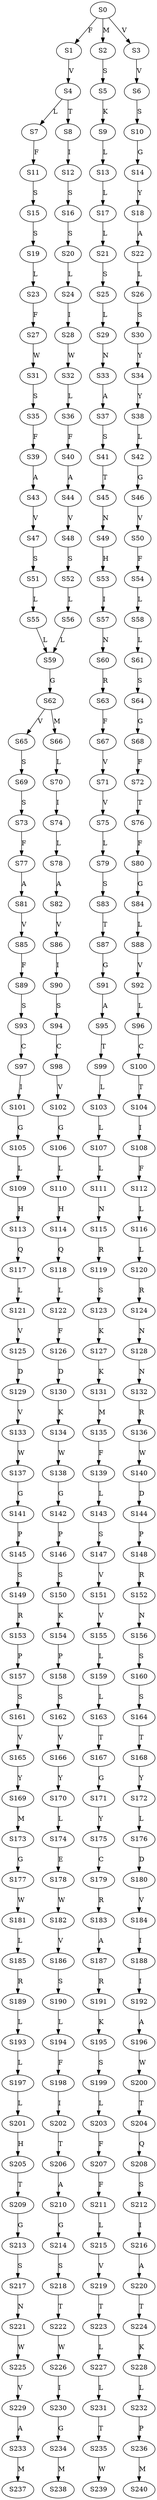 strict digraph  {
	S0 -> S1 [ label = F ];
	S0 -> S2 [ label = M ];
	S0 -> S3 [ label = V ];
	S1 -> S4 [ label = V ];
	S2 -> S5 [ label = S ];
	S3 -> S6 [ label = V ];
	S4 -> S7 [ label = L ];
	S4 -> S8 [ label = T ];
	S5 -> S9 [ label = K ];
	S6 -> S10 [ label = S ];
	S7 -> S11 [ label = F ];
	S8 -> S12 [ label = I ];
	S9 -> S13 [ label = L ];
	S10 -> S14 [ label = G ];
	S11 -> S15 [ label = S ];
	S12 -> S16 [ label = S ];
	S13 -> S17 [ label = L ];
	S14 -> S18 [ label = Y ];
	S15 -> S19 [ label = S ];
	S16 -> S20 [ label = S ];
	S17 -> S21 [ label = L ];
	S18 -> S22 [ label = A ];
	S19 -> S23 [ label = L ];
	S20 -> S24 [ label = L ];
	S21 -> S25 [ label = S ];
	S22 -> S26 [ label = L ];
	S23 -> S27 [ label = F ];
	S24 -> S28 [ label = I ];
	S25 -> S29 [ label = L ];
	S26 -> S30 [ label = S ];
	S27 -> S31 [ label = W ];
	S28 -> S32 [ label = W ];
	S29 -> S33 [ label = N ];
	S30 -> S34 [ label = Y ];
	S31 -> S35 [ label = S ];
	S32 -> S36 [ label = L ];
	S33 -> S37 [ label = A ];
	S34 -> S38 [ label = Y ];
	S35 -> S39 [ label = F ];
	S36 -> S40 [ label = F ];
	S37 -> S41 [ label = S ];
	S38 -> S42 [ label = L ];
	S39 -> S43 [ label = A ];
	S40 -> S44 [ label = A ];
	S41 -> S45 [ label = T ];
	S42 -> S46 [ label = G ];
	S43 -> S47 [ label = V ];
	S44 -> S48 [ label = V ];
	S45 -> S49 [ label = N ];
	S46 -> S50 [ label = V ];
	S47 -> S51 [ label = S ];
	S48 -> S52 [ label = S ];
	S49 -> S53 [ label = H ];
	S50 -> S54 [ label = F ];
	S51 -> S55 [ label = L ];
	S52 -> S56 [ label = L ];
	S53 -> S57 [ label = I ];
	S54 -> S58 [ label = L ];
	S55 -> S59 [ label = L ];
	S56 -> S59 [ label = L ];
	S57 -> S60 [ label = N ];
	S58 -> S61 [ label = L ];
	S59 -> S62 [ label = G ];
	S60 -> S63 [ label = R ];
	S61 -> S64 [ label = S ];
	S62 -> S65 [ label = V ];
	S62 -> S66 [ label = M ];
	S63 -> S67 [ label = F ];
	S64 -> S68 [ label = G ];
	S65 -> S69 [ label = S ];
	S66 -> S70 [ label = L ];
	S67 -> S71 [ label = V ];
	S68 -> S72 [ label = F ];
	S69 -> S73 [ label = S ];
	S70 -> S74 [ label = I ];
	S71 -> S75 [ label = V ];
	S72 -> S76 [ label = T ];
	S73 -> S77 [ label = F ];
	S74 -> S78 [ label = L ];
	S75 -> S79 [ label = L ];
	S76 -> S80 [ label = F ];
	S77 -> S81 [ label = A ];
	S78 -> S82 [ label = A ];
	S79 -> S83 [ label = S ];
	S80 -> S84 [ label = G ];
	S81 -> S85 [ label = V ];
	S82 -> S86 [ label = V ];
	S83 -> S87 [ label = T ];
	S84 -> S88 [ label = L ];
	S85 -> S89 [ label = F ];
	S86 -> S90 [ label = I ];
	S87 -> S91 [ label = G ];
	S88 -> S92 [ label = V ];
	S89 -> S93 [ label = S ];
	S90 -> S94 [ label = S ];
	S91 -> S95 [ label = A ];
	S92 -> S96 [ label = L ];
	S93 -> S97 [ label = C ];
	S94 -> S98 [ label = C ];
	S95 -> S99 [ label = T ];
	S96 -> S100 [ label = C ];
	S97 -> S101 [ label = I ];
	S98 -> S102 [ label = V ];
	S99 -> S103 [ label = L ];
	S100 -> S104 [ label = T ];
	S101 -> S105 [ label = G ];
	S102 -> S106 [ label = G ];
	S103 -> S107 [ label = L ];
	S104 -> S108 [ label = I ];
	S105 -> S109 [ label = L ];
	S106 -> S110 [ label = L ];
	S107 -> S111 [ label = L ];
	S108 -> S112 [ label = F ];
	S109 -> S113 [ label = H ];
	S110 -> S114 [ label = H ];
	S111 -> S115 [ label = N ];
	S112 -> S116 [ label = L ];
	S113 -> S117 [ label = Q ];
	S114 -> S118 [ label = Q ];
	S115 -> S119 [ label = R ];
	S116 -> S120 [ label = L ];
	S117 -> S121 [ label = L ];
	S118 -> S122 [ label = L ];
	S119 -> S123 [ label = S ];
	S120 -> S124 [ label = R ];
	S121 -> S125 [ label = V ];
	S122 -> S126 [ label = F ];
	S123 -> S127 [ label = K ];
	S124 -> S128 [ label = N ];
	S125 -> S129 [ label = D ];
	S126 -> S130 [ label = D ];
	S127 -> S131 [ label = K ];
	S128 -> S132 [ label = N ];
	S129 -> S133 [ label = V ];
	S130 -> S134 [ label = K ];
	S131 -> S135 [ label = M ];
	S132 -> S136 [ label = R ];
	S133 -> S137 [ label = W ];
	S134 -> S138 [ label = W ];
	S135 -> S139 [ label = F ];
	S136 -> S140 [ label = W ];
	S137 -> S141 [ label = G ];
	S138 -> S142 [ label = G ];
	S139 -> S143 [ label = L ];
	S140 -> S144 [ label = D ];
	S141 -> S145 [ label = P ];
	S142 -> S146 [ label = P ];
	S143 -> S147 [ label = S ];
	S144 -> S148 [ label = P ];
	S145 -> S149 [ label = S ];
	S146 -> S150 [ label = S ];
	S147 -> S151 [ label = V ];
	S148 -> S152 [ label = R ];
	S149 -> S153 [ label = R ];
	S150 -> S154 [ label = K ];
	S151 -> S155 [ label = V ];
	S152 -> S156 [ label = N ];
	S153 -> S157 [ label = P ];
	S154 -> S158 [ label = P ];
	S155 -> S159 [ label = L ];
	S156 -> S160 [ label = S ];
	S157 -> S161 [ label = S ];
	S158 -> S162 [ label = S ];
	S159 -> S163 [ label = L ];
	S160 -> S164 [ label = S ];
	S161 -> S165 [ label = V ];
	S162 -> S166 [ label = V ];
	S163 -> S167 [ label = T ];
	S164 -> S168 [ label = T ];
	S165 -> S169 [ label = Y ];
	S166 -> S170 [ label = Y ];
	S167 -> S171 [ label = G ];
	S168 -> S172 [ label = Y ];
	S169 -> S173 [ label = M ];
	S170 -> S174 [ label = L ];
	S171 -> S175 [ label = Y ];
	S172 -> S176 [ label = L ];
	S173 -> S177 [ label = G ];
	S174 -> S178 [ label = E ];
	S175 -> S179 [ label = C ];
	S176 -> S180 [ label = D ];
	S177 -> S181 [ label = W ];
	S178 -> S182 [ label = W ];
	S179 -> S183 [ label = R ];
	S180 -> S184 [ label = V ];
	S181 -> S185 [ label = L ];
	S182 -> S186 [ label = V ];
	S183 -> S187 [ label = A ];
	S184 -> S188 [ label = I ];
	S185 -> S189 [ label = R ];
	S186 -> S190 [ label = S ];
	S187 -> S191 [ label = R ];
	S188 -> S192 [ label = I ];
	S189 -> S193 [ label = L ];
	S190 -> S194 [ label = L ];
	S191 -> S195 [ label = K ];
	S192 -> S196 [ label = A ];
	S193 -> S197 [ label = L ];
	S194 -> S198 [ label = F ];
	S195 -> S199 [ label = S ];
	S196 -> S200 [ label = W ];
	S197 -> S201 [ label = L ];
	S198 -> S202 [ label = I ];
	S199 -> S203 [ label = L ];
	S200 -> S204 [ label = T ];
	S201 -> S205 [ label = H ];
	S202 -> S206 [ label = T ];
	S203 -> S207 [ label = F ];
	S204 -> S208 [ label = Q ];
	S205 -> S209 [ label = T ];
	S206 -> S210 [ label = A ];
	S207 -> S211 [ label = F ];
	S208 -> S212 [ label = S ];
	S209 -> S213 [ label = G ];
	S210 -> S214 [ label = G ];
	S211 -> S215 [ label = L ];
	S212 -> S216 [ label = I ];
	S213 -> S217 [ label = S ];
	S214 -> S218 [ label = S ];
	S215 -> S219 [ label = V ];
	S216 -> S220 [ label = A ];
	S217 -> S221 [ label = N ];
	S218 -> S222 [ label = T ];
	S219 -> S223 [ label = T ];
	S220 -> S224 [ label = T ];
	S221 -> S225 [ label = W ];
	S222 -> S226 [ label = W ];
	S223 -> S227 [ label = L ];
	S224 -> S228 [ label = K ];
	S225 -> S229 [ label = V ];
	S226 -> S230 [ label = I ];
	S227 -> S231 [ label = L ];
	S228 -> S232 [ label = L ];
	S229 -> S233 [ label = A ];
	S230 -> S234 [ label = G ];
	S231 -> S235 [ label = T ];
	S232 -> S236 [ label = P ];
	S233 -> S237 [ label = M ];
	S234 -> S238 [ label = M ];
	S235 -> S239 [ label = W ];
	S236 -> S240 [ label = M ];
}
